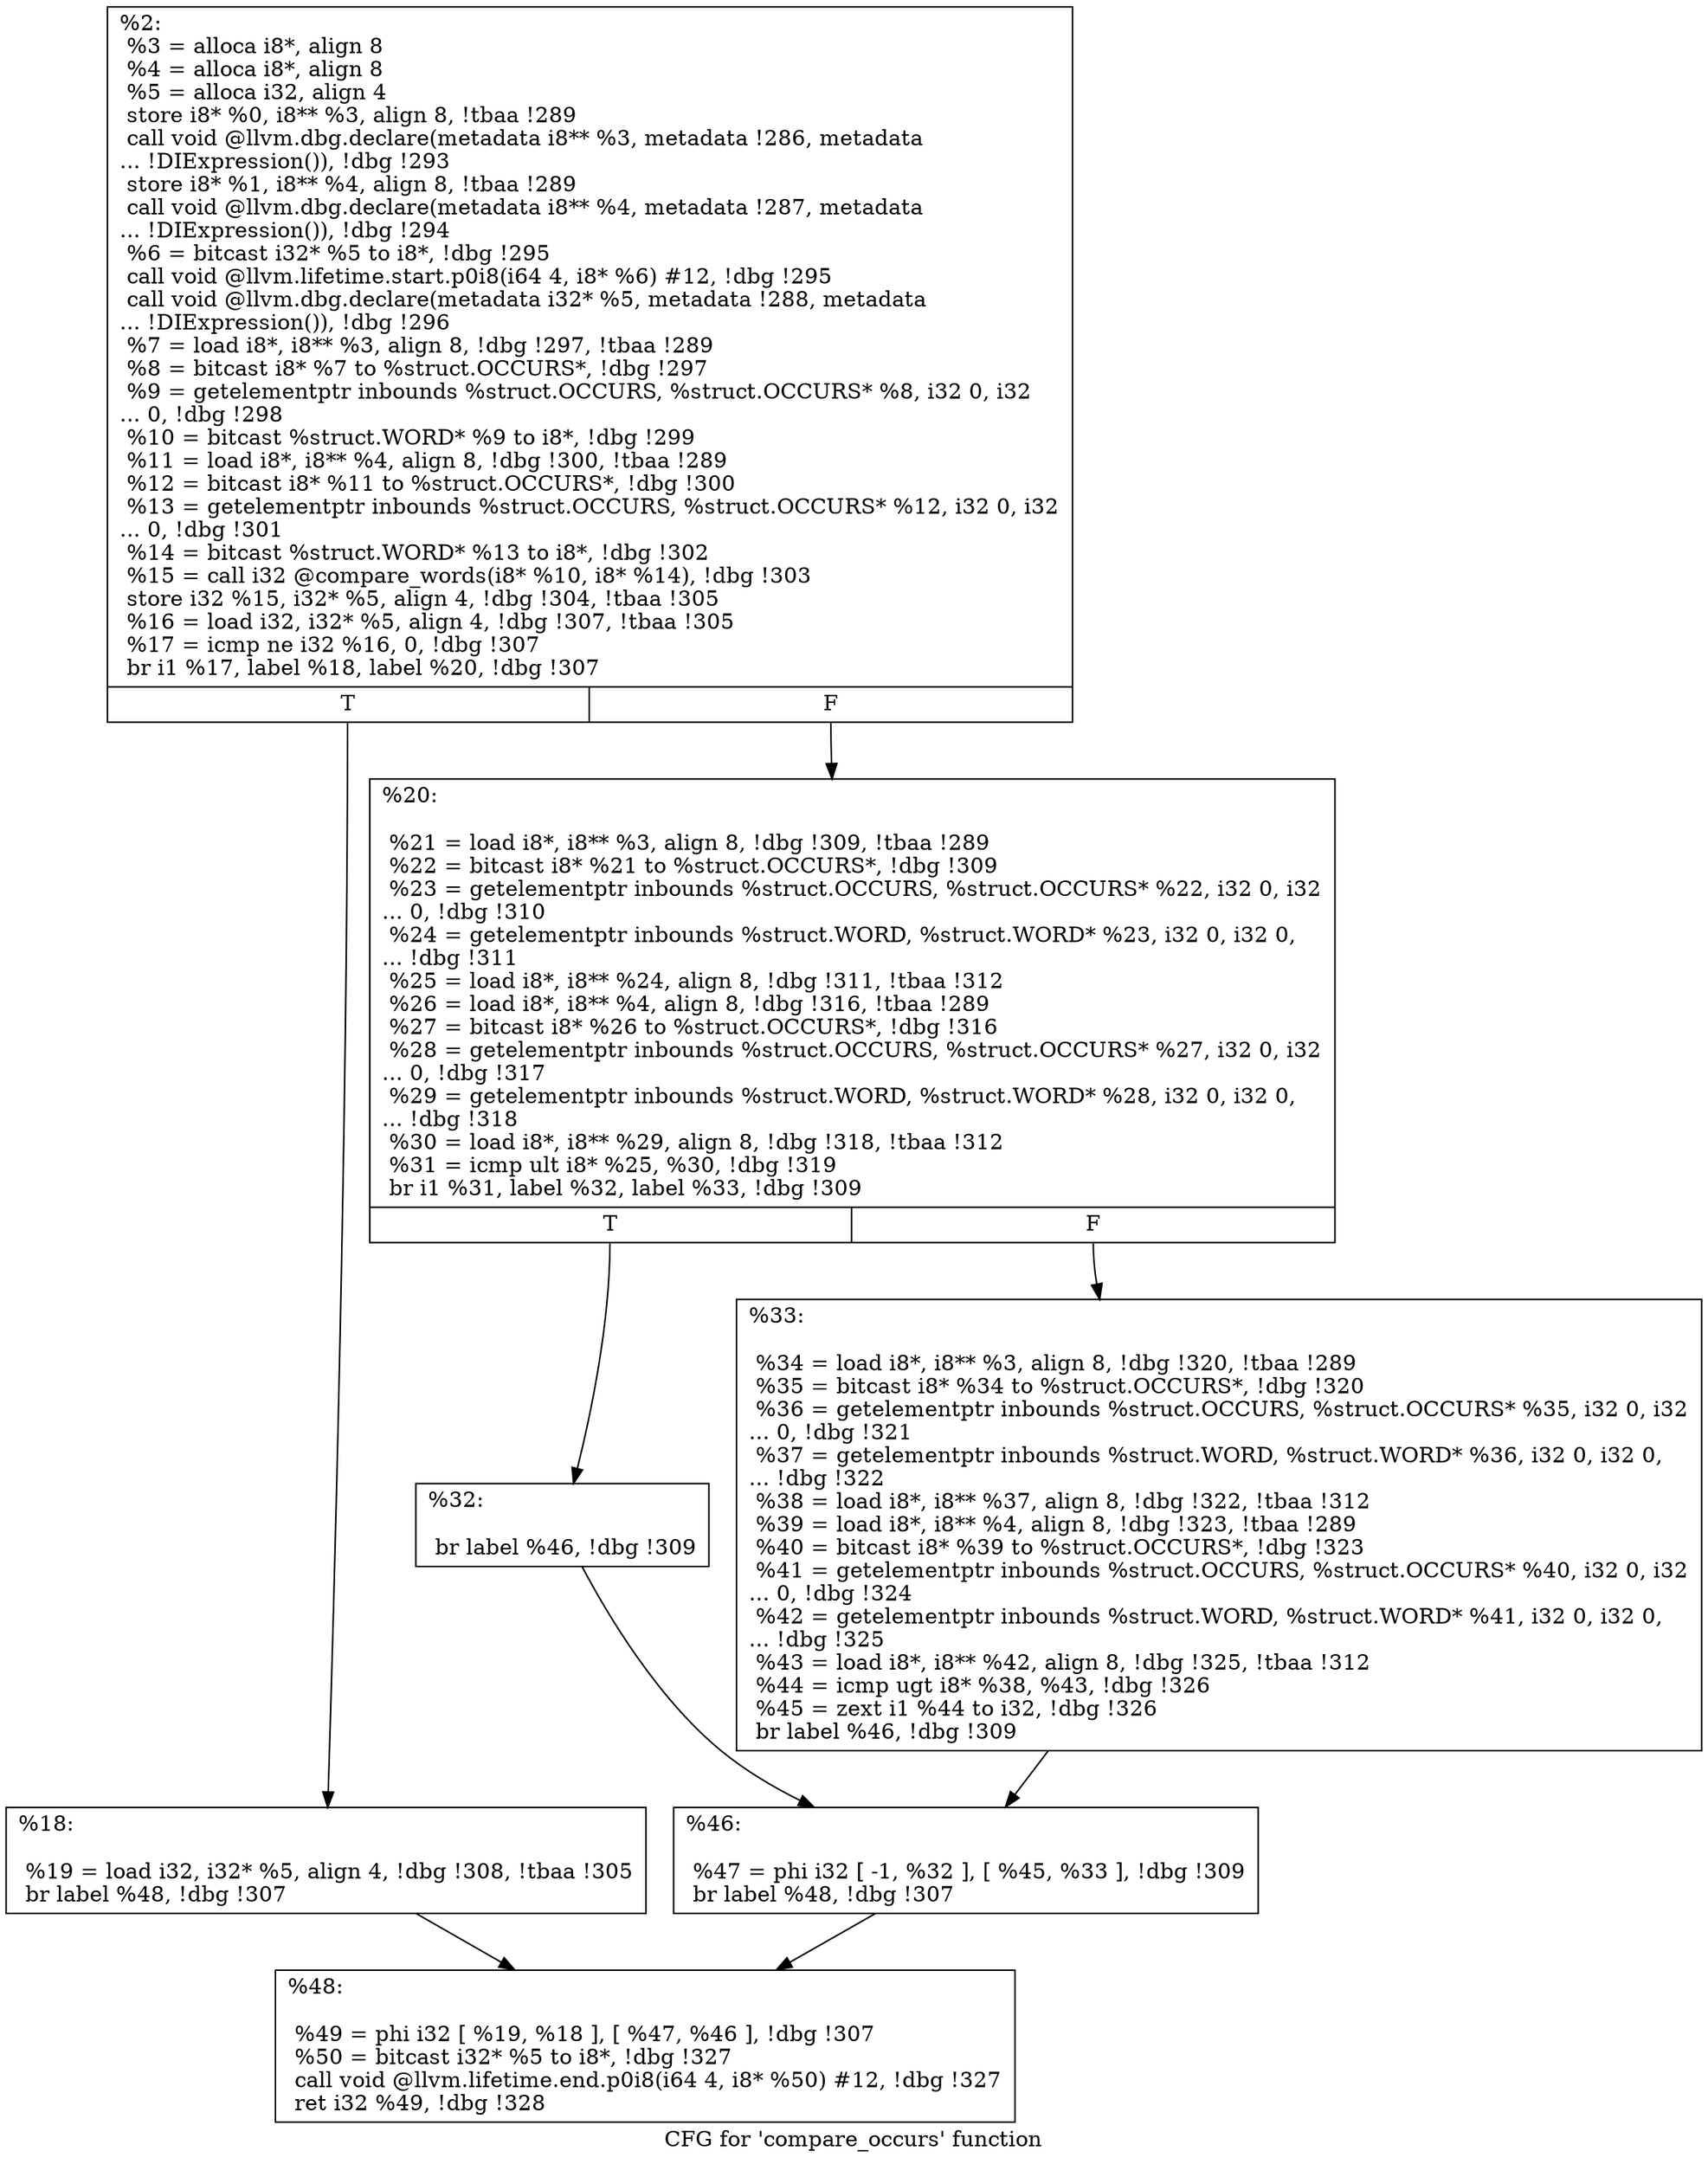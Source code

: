 digraph "CFG for 'compare_occurs' function" {
	label="CFG for 'compare_occurs' function";

	Node0x22d23b0 [shape=record,label="{%2:\l  %3 = alloca i8*, align 8\l  %4 = alloca i8*, align 8\l  %5 = alloca i32, align 4\l  store i8* %0, i8** %3, align 8, !tbaa !289\l  call void @llvm.dbg.declare(metadata i8** %3, metadata !286, metadata\l... !DIExpression()), !dbg !293\l  store i8* %1, i8** %4, align 8, !tbaa !289\l  call void @llvm.dbg.declare(metadata i8** %4, metadata !287, metadata\l... !DIExpression()), !dbg !294\l  %6 = bitcast i32* %5 to i8*, !dbg !295\l  call void @llvm.lifetime.start.p0i8(i64 4, i8* %6) #12, !dbg !295\l  call void @llvm.dbg.declare(metadata i32* %5, metadata !288, metadata\l... !DIExpression()), !dbg !296\l  %7 = load i8*, i8** %3, align 8, !dbg !297, !tbaa !289\l  %8 = bitcast i8* %7 to %struct.OCCURS*, !dbg !297\l  %9 = getelementptr inbounds %struct.OCCURS, %struct.OCCURS* %8, i32 0, i32\l... 0, !dbg !298\l  %10 = bitcast %struct.WORD* %9 to i8*, !dbg !299\l  %11 = load i8*, i8** %4, align 8, !dbg !300, !tbaa !289\l  %12 = bitcast i8* %11 to %struct.OCCURS*, !dbg !300\l  %13 = getelementptr inbounds %struct.OCCURS, %struct.OCCURS* %12, i32 0, i32\l... 0, !dbg !301\l  %14 = bitcast %struct.WORD* %13 to i8*, !dbg !302\l  %15 = call i32 @compare_words(i8* %10, i8* %14), !dbg !303\l  store i32 %15, i32* %5, align 4, !dbg !304, !tbaa !305\l  %16 = load i32, i32* %5, align 4, !dbg !307, !tbaa !305\l  %17 = icmp ne i32 %16, 0, !dbg !307\l  br i1 %17, label %18, label %20, !dbg !307\l|{<s0>T|<s1>F}}"];
	Node0x22d23b0:s0 -> Node0x22d6570;
	Node0x22d23b0:s1 -> Node0x22d65c0;
	Node0x22d6570 [shape=record,label="{%18:\l\l  %19 = load i32, i32* %5, align 4, !dbg !308, !tbaa !305\l  br label %48, !dbg !307\l}"];
	Node0x22d6570 -> Node0x22d6700;
	Node0x22d65c0 [shape=record,label="{%20:\l\l  %21 = load i8*, i8** %3, align 8, !dbg !309, !tbaa !289\l  %22 = bitcast i8* %21 to %struct.OCCURS*, !dbg !309\l  %23 = getelementptr inbounds %struct.OCCURS, %struct.OCCURS* %22, i32 0, i32\l... 0, !dbg !310\l  %24 = getelementptr inbounds %struct.WORD, %struct.WORD* %23, i32 0, i32 0,\l... !dbg !311\l  %25 = load i8*, i8** %24, align 8, !dbg !311, !tbaa !312\l  %26 = load i8*, i8** %4, align 8, !dbg !316, !tbaa !289\l  %27 = bitcast i8* %26 to %struct.OCCURS*, !dbg !316\l  %28 = getelementptr inbounds %struct.OCCURS, %struct.OCCURS* %27, i32 0, i32\l... 0, !dbg !317\l  %29 = getelementptr inbounds %struct.WORD, %struct.WORD* %28, i32 0, i32 0,\l... !dbg !318\l  %30 = load i8*, i8** %29, align 8, !dbg !318, !tbaa !312\l  %31 = icmp ult i8* %25, %30, !dbg !319\l  br i1 %31, label %32, label %33, !dbg !309\l|{<s0>T|<s1>F}}"];
	Node0x22d65c0:s0 -> Node0x22d6610;
	Node0x22d65c0:s1 -> Node0x22d6660;
	Node0x22d6610 [shape=record,label="{%32:\l\l  br label %46, !dbg !309\l}"];
	Node0x22d6610 -> Node0x22d66b0;
	Node0x22d6660 [shape=record,label="{%33:\l\l  %34 = load i8*, i8** %3, align 8, !dbg !320, !tbaa !289\l  %35 = bitcast i8* %34 to %struct.OCCURS*, !dbg !320\l  %36 = getelementptr inbounds %struct.OCCURS, %struct.OCCURS* %35, i32 0, i32\l... 0, !dbg !321\l  %37 = getelementptr inbounds %struct.WORD, %struct.WORD* %36, i32 0, i32 0,\l... !dbg !322\l  %38 = load i8*, i8** %37, align 8, !dbg !322, !tbaa !312\l  %39 = load i8*, i8** %4, align 8, !dbg !323, !tbaa !289\l  %40 = bitcast i8* %39 to %struct.OCCURS*, !dbg !323\l  %41 = getelementptr inbounds %struct.OCCURS, %struct.OCCURS* %40, i32 0, i32\l... 0, !dbg !324\l  %42 = getelementptr inbounds %struct.WORD, %struct.WORD* %41, i32 0, i32 0,\l... !dbg !325\l  %43 = load i8*, i8** %42, align 8, !dbg !325, !tbaa !312\l  %44 = icmp ugt i8* %38, %43, !dbg !326\l  %45 = zext i1 %44 to i32, !dbg !326\l  br label %46, !dbg !309\l}"];
	Node0x22d6660 -> Node0x22d66b0;
	Node0x22d66b0 [shape=record,label="{%46:\l\l  %47 = phi i32 [ -1, %32 ], [ %45, %33 ], !dbg !309\l  br label %48, !dbg !307\l}"];
	Node0x22d66b0 -> Node0x22d6700;
	Node0x22d6700 [shape=record,label="{%48:\l\l  %49 = phi i32 [ %19, %18 ], [ %47, %46 ], !dbg !307\l  %50 = bitcast i32* %5 to i8*, !dbg !327\l  call void @llvm.lifetime.end.p0i8(i64 4, i8* %50) #12, !dbg !327\l  ret i32 %49, !dbg !328\l}"];
}
